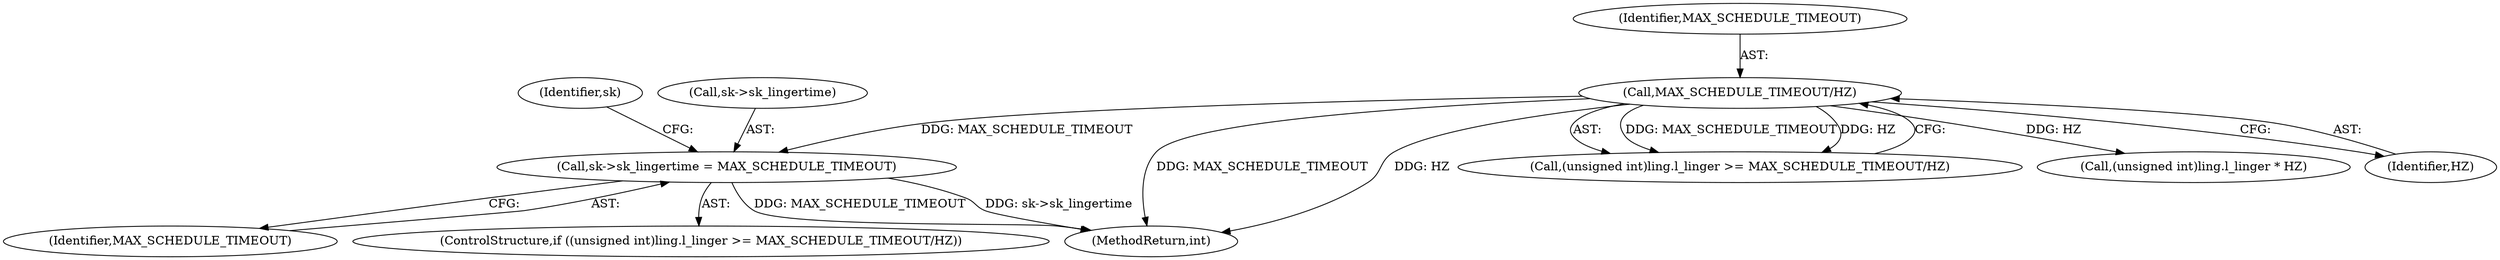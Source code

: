 digraph "0_linux_b98b0bc8c431e3ceb4b26b0dfc8db509518fb290@pointer" {
"1000399" [label="(Call,sk->sk_lingertime = MAX_SCHEDULE_TIMEOUT)"];
"1000396" [label="(Call,MAX_SCHEDULE_TIMEOUT/HZ)"];
"1000403" [label="(Identifier,MAX_SCHEDULE_TIMEOUT)"];
"1000417" [label="(Identifier,sk)"];
"1000389" [label="(ControlStructure,if ((unsigned int)ling.l_linger >= MAX_SCHEDULE_TIMEOUT/HZ))"];
"1000390" [label="(Call,(unsigned int)ling.l_linger >= MAX_SCHEDULE_TIMEOUT/HZ)"];
"1000890" [label="(MethodReturn,int)"];
"1000396" [label="(Call,MAX_SCHEDULE_TIMEOUT/HZ)"];
"1000397" [label="(Identifier,MAX_SCHEDULE_TIMEOUT)"];
"1000409" [label="(Call,(unsigned int)ling.l_linger * HZ)"];
"1000398" [label="(Identifier,HZ)"];
"1000400" [label="(Call,sk->sk_lingertime)"];
"1000399" [label="(Call,sk->sk_lingertime = MAX_SCHEDULE_TIMEOUT)"];
"1000399" -> "1000389"  [label="AST: "];
"1000399" -> "1000403"  [label="CFG: "];
"1000400" -> "1000399"  [label="AST: "];
"1000403" -> "1000399"  [label="AST: "];
"1000417" -> "1000399"  [label="CFG: "];
"1000399" -> "1000890"  [label="DDG: MAX_SCHEDULE_TIMEOUT"];
"1000399" -> "1000890"  [label="DDG: sk->sk_lingertime"];
"1000396" -> "1000399"  [label="DDG: MAX_SCHEDULE_TIMEOUT"];
"1000396" -> "1000390"  [label="AST: "];
"1000396" -> "1000398"  [label="CFG: "];
"1000397" -> "1000396"  [label="AST: "];
"1000398" -> "1000396"  [label="AST: "];
"1000390" -> "1000396"  [label="CFG: "];
"1000396" -> "1000890"  [label="DDG: MAX_SCHEDULE_TIMEOUT"];
"1000396" -> "1000890"  [label="DDG: HZ"];
"1000396" -> "1000390"  [label="DDG: MAX_SCHEDULE_TIMEOUT"];
"1000396" -> "1000390"  [label="DDG: HZ"];
"1000396" -> "1000409"  [label="DDG: HZ"];
}
